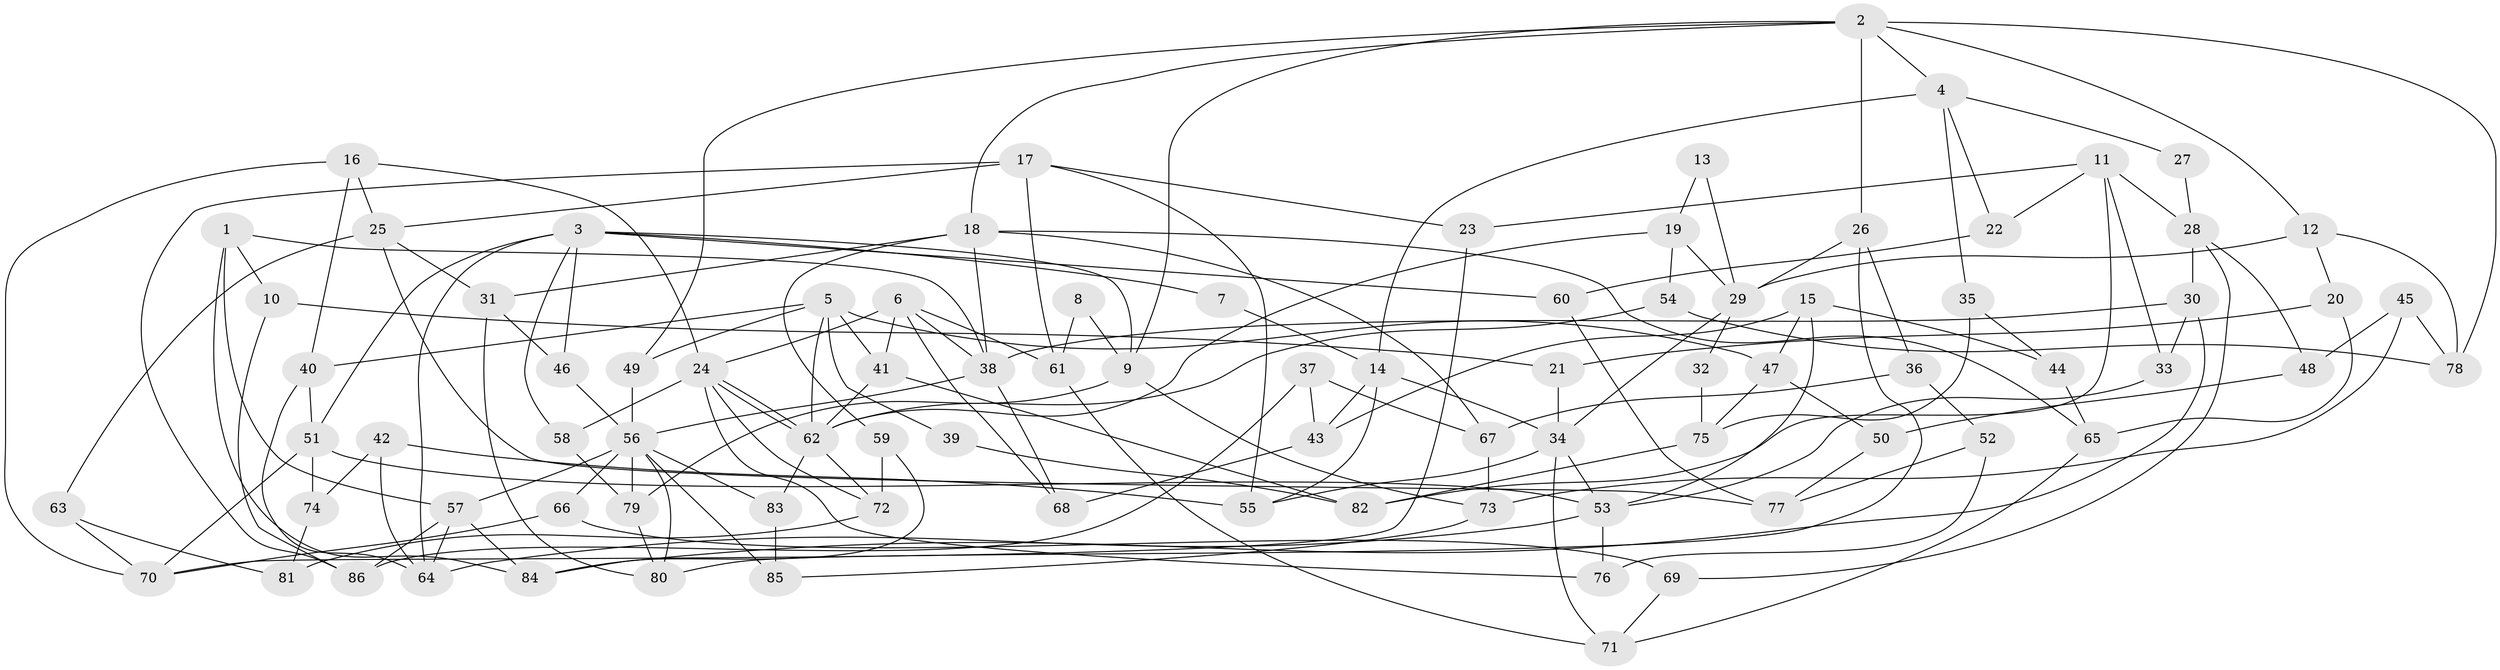 // coarse degree distribution, {7: 0.16981132075471697, 11: 0.018867924528301886, 8: 0.05660377358490566, 6: 0.1509433962264151, 5: 0.16981132075471697, 2: 0.07547169811320754, 3: 0.22641509433962265, 4: 0.11320754716981132, 9: 0.018867924528301886}
// Generated by graph-tools (version 1.1) at 2025/42/03/06/25 10:42:00]
// undirected, 86 vertices, 172 edges
graph export_dot {
graph [start="1"]
  node [color=gray90,style=filled];
  1;
  2;
  3;
  4;
  5;
  6;
  7;
  8;
  9;
  10;
  11;
  12;
  13;
  14;
  15;
  16;
  17;
  18;
  19;
  20;
  21;
  22;
  23;
  24;
  25;
  26;
  27;
  28;
  29;
  30;
  31;
  32;
  33;
  34;
  35;
  36;
  37;
  38;
  39;
  40;
  41;
  42;
  43;
  44;
  45;
  46;
  47;
  48;
  49;
  50;
  51;
  52;
  53;
  54;
  55;
  56;
  57;
  58;
  59;
  60;
  61;
  62;
  63;
  64;
  65;
  66;
  67;
  68;
  69;
  70;
  71;
  72;
  73;
  74;
  75;
  76;
  77;
  78;
  79;
  80;
  81;
  82;
  83;
  84;
  85;
  86;
  1 -- 38;
  1 -- 84;
  1 -- 10;
  1 -- 57;
  2 -- 4;
  2 -- 18;
  2 -- 9;
  2 -- 12;
  2 -- 26;
  2 -- 49;
  2 -- 78;
  3 -- 64;
  3 -- 51;
  3 -- 7;
  3 -- 9;
  3 -- 46;
  3 -- 58;
  3 -- 60;
  4 -- 22;
  4 -- 14;
  4 -- 27;
  4 -- 35;
  5 -- 62;
  5 -- 49;
  5 -- 39;
  5 -- 40;
  5 -- 41;
  5 -- 47;
  6 -- 24;
  6 -- 41;
  6 -- 38;
  6 -- 61;
  6 -- 68;
  7 -- 14;
  8 -- 61;
  8 -- 9;
  9 -- 73;
  9 -- 79;
  10 -- 86;
  10 -- 21;
  11 -- 28;
  11 -- 33;
  11 -- 22;
  11 -- 23;
  11 -- 82;
  12 -- 20;
  12 -- 29;
  12 -- 78;
  13 -- 29;
  13 -- 19;
  14 -- 55;
  14 -- 34;
  14 -- 43;
  15 -- 43;
  15 -- 44;
  15 -- 47;
  15 -- 53;
  16 -- 24;
  16 -- 40;
  16 -- 25;
  16 -- 70;
  17 -- 25;
  17 -- 55;
  17 -- 23;
  17 -- 61;
  17 -- 86;
  18 -- 31;
  18 -- 38;
  18 -- 59;
  18 -- 65;
  18 -- 67;
  19 -- 54;
  19 -- 29;
  19 -- 62;
  20 -- 65;
  20 -- 21;
  21 -- 34;
  22 -- 60;
  23 -- 70;
  24 -- 72;
  24 -- 62;
  24 -- 62;
  24 -- 58;
  24 -- 76;
  25 -- 31;
  25 -- 63;
  25 -- 77;
  26 -- 80;
  26 -- 29;
  26 -- 36;
  27 -- 28;
  28 -- 69;
  28 -- 48;
  28 -- 30;
  29 -- 32;
  29 -- 34;
  30 -- 38;
  30 -- 33;
  30 -- 84;
  31 -- 46;
  31 -- 80;
  32 -- 75;
  33 -- 53;
  34 -- 53;
  34 -- 55;
  34 -- 71;
  35 -- 75;
  35 -- 44;
  36 -- 67;
  36 -- 52;
  37 -- 43;
  37 -- 67;
  37 -- 86;
  38 -- 56;
  38 -- 68;
  39 -- 82;
  40 -- 51;
  40 -- 64;
  41 -- 62;
  41 -- 82;
  42 -- 64;
  42 -- 74;
  42 -- 55;
  43 -- 68;
  44 -- 65;
  45 -- 73;
  45 -- 78;
  45 -- 48;
  46 -- 56;
  47 -- 50;
  47 -- 75;
  48 -- 50;
  49 -- 56;
  50 -- 77;
  51 -- 70;
  51 -- 53;
  51 -- 74;
  52 -- 76;
  52 -- 77;
  53 -- 64;
  53 -- 76;
  54 -- 62;
  54 -- 78;
  56 -- 57;
  56 -- 79;
  56 -- 66;
  56 -- 80;
  56 -- 83;
  56 -- 85;
  57 -- 86;
  57 -- 64;
  57 -- 84;
  58 -- 79;
  59 -- 84;
  59 -- 72;
  60 -- 77;
  61 -- 71;
  62 -- 72;
  62 -- 83;
  63 -- 70;
  63 -- 81;
  65 -- 71;
  66 -- 70;
  66 -- 69;
  67 -- 73;
  69 -- 71;
  72 -- 81;
  73 -- 85;
  74 -- 81;
  75 -- 82;
  79 -- 80;
  83 -- 85;
}
